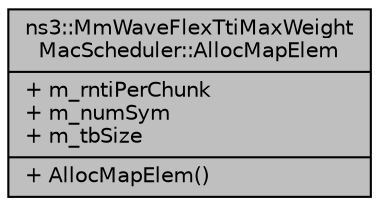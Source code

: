 digraph "ns3::MmWaveFlexTtiMaxWeightMacScheduler::AllocMapElem"
{
  edge [fontname="Helvetica",fontsize="10",labelfontname="Helvetica",labelfontsize="10"];
  node [fontname="Helvetica",fontsize="10",shape=record];
  Node1 [label="{ns3::MmWaveFlexTtiMaxWeight\lMacScheduler::AllocMapElem\n|+ m_rntiPerChunk\l+ m_numSym\l+ m_tbSize\l|+ AllocMapElem()\l}",height=0.2,width=0.4,color="black", fillcolor="grey75", style="filled", fontcolor="black"];
}
